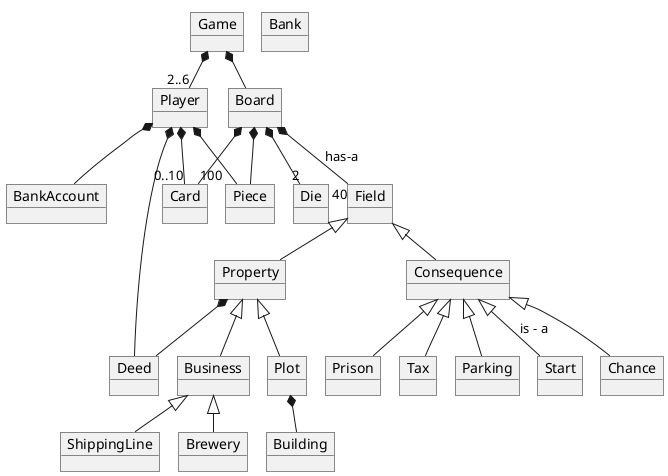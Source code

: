 @startuml
!pragma layout smetana

'https://plantuml.com/object-diagram

object Game
object Player
object BankAccount
object Die
object Card

object Piece
object Board

object Field
object Property
object Prison
object Tax
object Parking
object Start
object Chance

object ShippingLine
object Brewery

object Building
object Deed
object Bank
object Consequence
object Business
object Plot

Game *-- Board
Game *-- "2..6" Player

Board *-- Piece
Player *-- Piece
Player *-- BankAccount
Board *-- "2" Die
Board *-- "40" Field : has-a

Field <|-- Property
Field <|-- Consequence
Property <|-- Business
Property <|-- Plot
Plot *-- Building
Property *-- Deed
Player *-- Deed
Business <|-- ShippingLine
Business <|-- Brewery

Consequence <|-- Start : is - a
Consequence <|-- Chance
Consequence <|-- Parking
Consequence <|-- Tax
Consequence <|-- Prison

Board  *-- "100" Card
Player *-- "0..10" Card


@enduml
